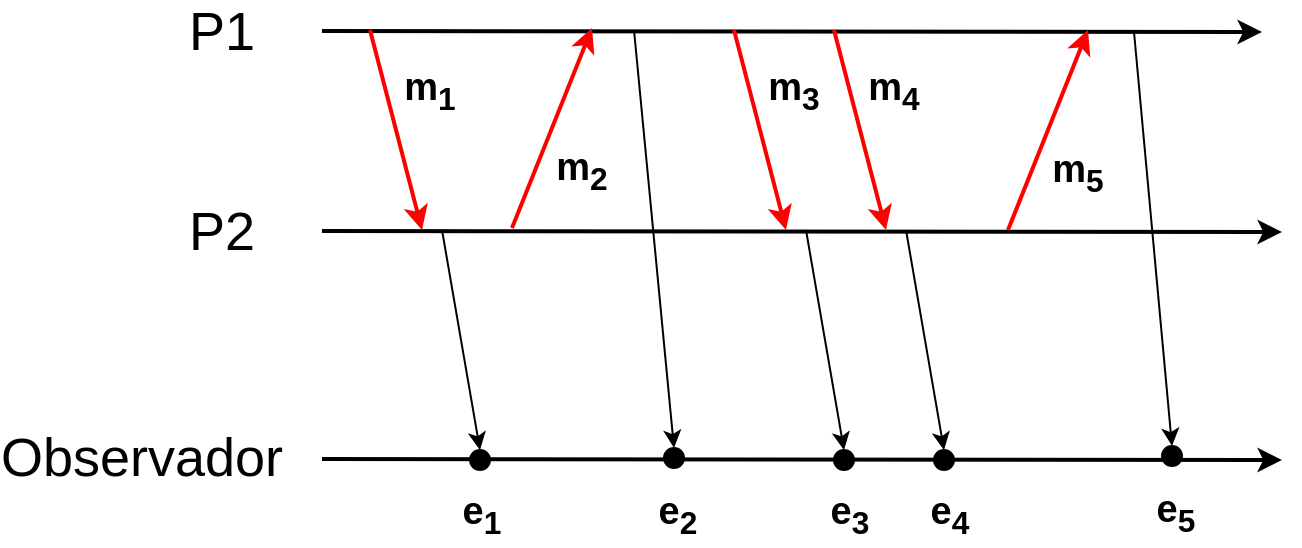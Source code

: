 <mxfile version="28.0.6">
  <diagram id="WSI93sWAw4HqyUtS5AmL" name="Página-1">
    <mxGraphModel dx="1061" dy="693" grid="1" gridSize="10" guides="1" tooltips="1" connect="1" arrows="1" fold="1" page="1" pageScale="1" pageWidth="827" pageHeight="1169" math="0" shadow="0">
      <root>
        <mxCell id="0" />
        <mxCell id="1" parent="0" />
        <mxCell id="73Zc1hmiUn2vPPIaOY1X-1" value="" style="endArrow=classic;html=1;rounded=0;strokeWidth=2;" edge="1" parent="1">
          <mxGeometry width="50" height="50" relative="1" as="geometry">
            <mxPoint x="234" y="124.5" as="sourcePoint" />
            <mxPoint x="704" y="125" as="targetPoint" />
          </mxGeometry>
        </mxCell>
        <mxCell id="73Zc1hmiUn2vPPIaOY1X-2" value="" style="endArrow=classic;html=1;rounded=0;strokeWidth=2;" edge="1" parent="1">
          <mxGeometry width="50" height="50" relative="1" as="geometry">
            <mxPoint x="234" y="224.5" as="sourcePoint" />
            <mxPoint x="714" y="225" as="targetPoint" />
          </mxGeometry>
        </mxCell>
        <mxCell id="73Zc1hmiUn2vPPIaOY1X-3" value="P1" style="text;html=1;align=center;verticalAlign=middle;whiteSpace=wrap;rounded=0;fontSize=27;" vertex="1" parent="1">
          <mxGeometry x="154" y="110" width="60" height="30" as="geometry" />
        </mxCell>
        <mxCell id="73Zc1hmiUn2vPPIaOY1X-4" value="P2" style="text;html=1;align=center;verticalAlign=middle;whiteSpace=wrap;rounded=0;fontSize=27;" vertex="1" parent="1">
          <mxGeometry x="154" y="210" width="60" height="30" as="geometry" />
        </mxCell>
        <mxCell id="73Zc1hmiUn2vPPIaOY1X-10" value="" style="endArrow=classic;html=1;rounded=0;strokeWidth=2;exitX=0.648;exitY=0.844;exitDx=0;exitDy=0;exitPerimeter=0;strokeColor=#FF0000;" edge="1" parent="1">
          <mxGeometry width="50" height="50" relative="1" as="geometry">
            <mxPoint x="258" y="124.0" as="sourcePoint" />
            <mxPoint x="284" y="224" as="targetPoint" />
          </mxGeometry>
        </mxCell>
        <mxCell id="73Zc1hmiUn2vPPIaOY1X-14" value="" style="endArrow=classic;html=1;rounded=0;strokeWidth=1;entryX=0.5;entryY=0;entryDx=0;entryDy=0;" edge="1" parent="1" target="73Zc1hmiUn2vPPIaOY1X-25">
          <mxGeometry width="50" height="50" relative="1" as="geometry">
            <mxPoint x="294" y="224" as="sourcePoint" />
            <mxPoint x="605.464" y="127.536" as="targetPoint" />
          </mxGeometry>
        </mxCell>
        <mxCell id="73Zc1hmiUn2vPPIaOY1X-15" value="&lt;b&gt;m&lt;sub&gt;1&lt;/sub&gt;&lt;/b&gt;" style="text;html=1;align=center;verticalAlign=middle;whiteSpace=wrap;rounded=0;fontSize=19;" vertex="1" parent="1">
          <mxGeometry x="258" y="140" width="60" height="30" as="geometry" />
        </mxCell>
        <mxCell id="73Zc1hmiUn2vPPIaOY1X-23" value="" style="endArrow=classic;html=1;rounded=0;strokeWidth=2;" edge="1" parent="1">
          <mxGeometry width="50" height="50" relative="1" as="geometry">
            <mxPoint x="234" y="338.5" as="sourcePoint" />
            <mxPoint x="714" y="339" as="targetPoint" />
          </mxGeometry>
        </mxCell>
        <mxCell id="73Zc1hmiUn2vPPIaOY1X-24" value="Observador" style="text;html=1;align=center;verticalAlign=middle;whiteSpace=wrap;rounded=0;fontSize=27;" vertex="1" parent="1">
          <mxGeometry x="114" y="323" width="60" height="30" as="geometry" />
        </mxCell>
        <mxCell id="73Zc1hmiUn2vPPIaOY1X-25" value="" style="ellipse;whiteSpace=wrap;html=1;aspect=fixed;fillColor=#000000;" vertex="1" parent="1">
          <mxGeometry x="308" y="334" width="10" height="10" as="geometry" />
        </mxCell>
        <mxCell id="73Zc1hmiUn2vPPIaOY1X-26" value="" style="ellipse;whiteSpace=wrap;html=1;aspect=fixed;fillColor=#000000;" vertex="1" parent="1">
          <mxGeometry x="405" y="333" width="10" height="10" as="geometry" />
        </mxCell>
        <mxCell id="73Zc1hmiUn2vPPIaOY1X-28" value="&lt;b&gt;e&lt;sub&gt;1&lt;/sub&gt;&lt;/b&gt;" style="text;html=1;align=center;verticalAlign=middle;whiteSpace=wrap;rounded=0;fontSize=19;" vertex="1" parent="1">
          <mxGeometry x="284" y="352" width="60" height="30" as="geometry" />
        </mxCell>
        <mxCell id="73Zc1hmiUn2vPPIaOY1X-29" value="&lt;b&gt;e&lt;sub&gt;2&lt;/sub&gt;&lt;/b&gt;" style="text;html=1;align=center;verticalAlign=middle;whiteSpace=wrap;rounded=0;fontSize=19;" vertex="1" parent="1">
          <mxGeometry x="382" y="352" width="60" height="30" as="geometry" />
        </mxCell>
        <mxCell id="73Zc1hmiUn2vPPIaOY1X-31" value="" style="endArrow=classic;html=1;rounded=0;strokeWidth=2;exitX=0.648;exitY=0.844;exitDx=0;exitDy=0;exitPerimeter=0;strokeColor=#FF0000;" edge="1" parent="1">
          <mxGeometry width="50" height="50" relative="1" as="geometry">
            <mxPoint x="329" y="223" as="sourcePoint" />
            <mxPoint x="369" y="123" as="targetPoint" />
          </mxGeometry>
        </mxCell>
        <mxCell id="73Zc1hmiUn2vPPIaOY1X-32" value="&lt;b&gt;m&lt;sub&gt;2&lt;/sub&gt;&lt;/b&gt;" style="text;html=1;align=center;verticalAlign=middle;whiteSpace=wrap;rounded=0;fontSize=19;" vertex="1" parent="1">
          <mxGeometry x="334" y="180" width="60" height="30" as="geometry" />
        </mxCell>
        <mxCell id="73Zc1hmiUn2vPPIaOY1X-33" value="" style="endArrow=classic;html=1;rounded=0;strokeWidth=1;entryX=0.5;entryY=0;entryDx=0;entryDy=0;" edge="1" parent="1" target="73Zc1hmiUn2vPPIaOY1X-26">
          <mxGeometry width="50" height="50" relative="1" as="geometry">
            <mxPoint x="390" y="124" as="sourcePoint" />
            <mxPoint x="420" y="340" as="targetPoint" />
          </mxGeometry>
        </mxCell>
        <mxCell id="73Zc1hmiUn2vPPIaOY1X-34" value="" style="endArrow=classic;html=1;rounded=0;strokeWidth=2;exitX=0.648;exitY=0.844;exitDx=0;exitDy=0;exitPerimeter=0;strokeColor=#FF0000;" edge="1" parent="1">
          <mxGeometry width="50" height="50" relative="1" as="geometry">
            <mxPoint x="440" y="124" as="sourcePoint" />
            <mxPoint x="466" y="224.0" as="targetPoint" />
          </mxGeometry>
        </mxCell>
        <mxCell id="73Zc1hmiUn2vPPIaOY1X-35" value="" style="endArrow=classic;html=1;rounded=0;strokeWidth=1;entryX=0.5;entryY=0;entryDx=0;entryDy=0;" edge="1" parent="1" target="73Zc1hmiUn2vPPIaOY1X-37">
          <mxGeometry width="50" height="50" relative="1" as="geometry">
            <mxPoint x="476" y="224.0" as="sourcePoint" />
            <mxPoint x="787.464" y="127.536" as="targetPoint" />
          </mxGeometry>
        </mxCell>
        <mxCell id="73Zc1hmiUn2vPPIaOY1X-36" value="&lt;b&gt;m&lt;sub&gt;3&lt;/sub&gt;&lt;/b&gt;" style="text;html=1;align=center;verticalAlign=middle;whiteSpace=wrap;rounded=0;fontSize=19;" vertex="1" parent="1">
          <mxGeometry x="440" y="140.0" width="60" height="30" as="geometry" />
        </mxCell>
        <mxCell id="73Zc1hmiUn2vPPIaOY1X-37" value="" style="ellipse;whiteSpace=wrap;html=1;aspect=fixed;fillColor=#000000;" vertex="1" parent="1">
          <mxGeometry x="490" y="334.0" width="10" height="10" as="geometry" />
        </mxCell>
        <mxCell id="73Zc1hmiUn2vPPIaOY1X-38" value="&lt;b&gt;e&lt;sub&gt;3&lt;/sub&gt;&lt;/b&gt;" style="text;html=1;align=center;verticalAlign=middle;whiteSpace=wrap;rounded=0;fontSize=19;" vertex="1" parent="1">
          <mxGeometry x="468" y="352" width="60" height="30" as="geometry" />
        </mxCell>
        <mxCell id="73Zc1hmiUn2vPPIaOY1X-39" value="" style="endArrow=classic;html=1;rounded=0;strokeWidth=2;exitX=0.648;exitY=0.844;exitDx=0;exitDy=0;exitPerimeter=0;strokeColor=#FF0000;" edge="1" parent="1">
          <mxGeometry width="50" height="50" relative="1" as="geometry">
            <mxPoint x="490" y="124" as="sourcePoint" />
            <mxPoint x="516" y="224.0" as="targetPoint" />
          </mxGeometry>
        </mxCell>
        <mxCell id="73Zc1hmiUn2vPPIaOY1X-40" value="" style="endArrow=classic;html=1;rounded=0;strokeWidth=1;entryX=0.5;entryY=0;entryDx=0;entryDy=0;" edge="1" parent="1" target="73Zc1hmiUn2vPPIaOY1X-42">
          <mxGeometry width="50" height="50" relative="1" as="geometry">
            <mxPoint x="526" y="224.0" as="sourcePoint" />
            <mxPoint x="837.464" y="127.536" as="targetPoint" />
          </mxGeometry>
        </mxCell>
        <mxCell id="73Zc1hmiUn2vPPIaOY1X-41" value="&lt;b&gt;m&lt;sub&gt;4&lt;/sub&gt;&lt;/b&gt;" style="text;html=1;align=center;verticalAlign=middle;whiteSpace=wrap;rounded=0;fontSize=19;" vertex="1" parent="1">
          <mxGeometry x="490" y="140.0" width="60" height="30" as="geometry" />
        </mxCell>
        <mxCell id="73Zc1hmiUn2vPPIaOY1X-42" value="" style="ellipse;whiteSpace=wrap;html=1;aspect=fixed;fillColor=#000000;" vertex="1" parent="1">
          <mxGeometry x="540" y="334.0" width="10" height="10" as="geometry" />
        </mxCell>
        <mxCell id="73Zc1hmiUn2vPPIaOY1X-43" value="&lt;b&gt;e&lt;sub&gt;4&lt;/sub&gt;&lt;/b&gt;" style="text;html=1;align=center;verticalAlign=middle;whiteSpace=wrap;rounded=0;fontSize=19;" vertex="1" parent="1">
          <mxGeometry x="518" y="352" width="60" height="30" as="geometry" />
        </mxCell>
        <mxCell id="73Zc1hmiUn2vPPIaOY1X-44" value="" style="endArrow=classic;html=1;rounded=0;strokeWidth=2;exitX=0.648;exitY=0.844;exitDx=0;exitDy=0;exitPerimeter=0;strokeColor=#FF0000;" edge="1" parent="1">
          <mxGeometry width="50" height="50" relative="1" as="geometry">
            <mxPoint x="577" y="224" as="sourcePoint" />
            <mxPoint x="617" y="124" as="targetPoint" />
          </mxGeometry>
        </mxCell>
        <mxCell id="73Zc1hmiUn2vPPIaOY1X-45" value="&lt;b&gt;m&lt;sub&gt;5&lt;/sub&gt;&lt;/b&gt;" style="text;html=1;align=center;verticalAlign=middle;whiteSpace=wrap;rounded=0;fontSize=19;" vertex="1" parent="1">
          <mxGeometry x="582" y="181" width="60" height="30" as="geometry" />
        </mxCell>
        <mxCell id="73Zc1hmiUn2vPPIaOY1X-46" value="" style="ellipse;whiteSpace=wrap;html=1;aspect=fixed;fillColor=#000000;" vertex="1" parent="1">
          <mxGeometry x="654" y="332" width="10" height="10" as="geometry" />
        </mxCell>
        <mxCell id="73Zc1hmiUn2vPPIaOY1X-47" value="&lt;b&gt;e&lt;sub&gt;5&lt;/sub&gt;&lt;/b&gt;" style="text;html=1;align=center;verticalAlign=middle;whiteSpace=wrap;rounded=0;fontSize=19;" vertex="1" parent="1">
          <mxGeometry x="631" y="351" width="60" height="30" as="geometry" />
        </mxCell>
        <mxCell id="73Zc1hmiUn2vPPIaOY1X-48" value="" style="endArrow=classic;html=1;rounded=0;strokeWidth=1;entryX=0.5;entryY=0;entryDx=0;entryDy=0;" edge="1" parent="1" target="73Zc1hmiUn2vPPIaOY1X-46">
          <mxGeometry width="50" height="50" relative="1" as="geometry">
            <mxPoint x="640" y="125" as="sourcePoint" />
            <mxPoint x="669" y="339" as="targetPoint" />
          </mxGeometry>
        </mxCell>
      </root>
    </mxGraphModel>
  </diagram>
</mxfile>
